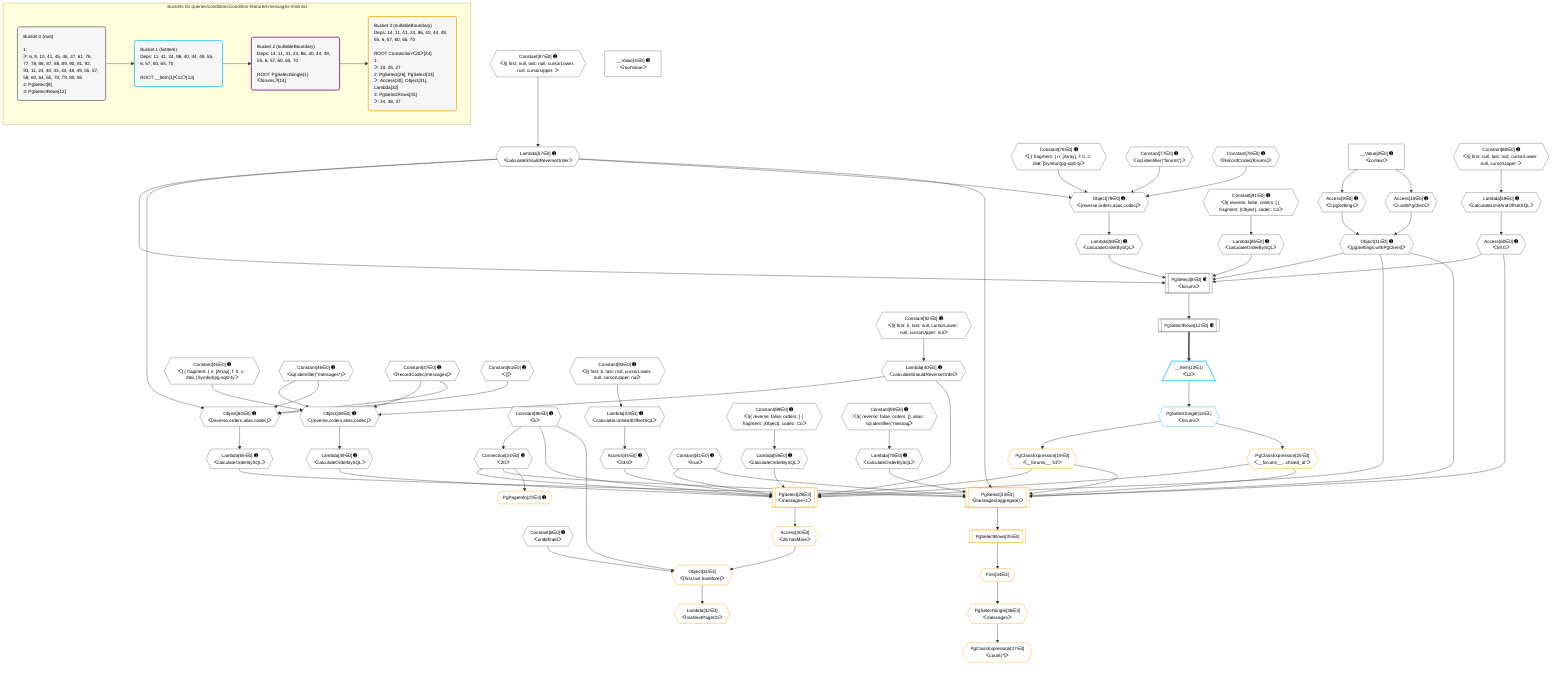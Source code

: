 %%{init: {'themeVariables': { 'fontSize': '12px'}}}%%
graph TD
    classDef path fill:#eee,stroke:#000,color:#000
    classDef plan fill:#fff,stroke-width:1px,color:#000
    classDef itemplan fill:#fff,stroke-width:2px,color:#000
    classDef unbatchedplan fill:#dff,stroke-width:1px,color:#000
    classDef sideeffectplan fill:#fcc,stroke-width:2px,color:#000
    classDef bucket fill:#f6f6f6,color:#000,stroke-width:2px,text-align:left


    %% plan dependencies
    PgSelect8[["PgSelect[8∈0] ➊<br />ᐸforumsᐳ"]]:::plan
    Object11{{"Object[11∈0] ➊<br />ᐸ{pgSettings,withPgClient}ᐳ"}}:::plan
    Lambda57{{"Lambda[57∈0] ➊<br />ᐸcalculateShouldReverseOrderᐳ"}}:::plan
    Access60{{"Access[60∈0] ➊<br />ᐸ59.0ᐳ"}}:::plan
    Lambda80{{"Lambda[80∈0] ➊<br />ᐸcalculateOrderBySQLᐳ"}}:::plan
    Lambda85{{"Lambda[85∈0] ➊<br />ᐸcalculateOrderBySQLᐳ"}}:::plan
    Object11 & Lambda57 & Access60 & Lambda80 & Lambda85 --> PgSelect8
    Object48{{"Object[48∈0] ➊<br />ᐸ{reverse,orders,alias,codec}ᐳ"}}:::plan
    Lambda40{{"Lambda[40∈0] ➊<br />ᐸcalculateShouldReverseOrderᐳ"}}:::plan
    Constant45{{"Constant[45∈0] ➊<br />ᐸ[ { fragment: { n: [Array], f: 0, c: 266, [Symbol(pg-sql2-tyᐳ"}}:::plan
    Constant46{{"Constant[46∈0] ➊<br />ᐸsql.identifier(”messages”)ᐳ"}}:::plan
    Constant47{{"Constant[47∈0] ➊<br />ᐸRecordCodec(messages)ᐳ"}}:::plan
    Lambda40 & Constant45 & Constant46 & Constant47 --> Object48
    Object64{{"Object[64∈0] ➊<br />ᐸ{reverse,orders,alias,codec}ᐳ"}}:::plan
    Constant61{{"Constant[61∈0] ➊<br />ᐸ[]ᐳ"}}:::plan
    Lambda57 & Constant61 & Constant46 & Constant47 --> Object64
    Object79{{"Object[79∈0] ➊<br />ᐸ{reverse,orders,alias,codec}ᐳ"}}:::plan
    Constant76{{"Constant[76∈0] ➊<br />ᐸ[ { fragment: { n: [Array], f: 0, c: 266, [Symbol(pg-sql2-tyᐳ"}}:::plan
    Constant77{{"Constant[77∈0] ➊<br />ᐸsql.identifier(”forums”)ᐳ"}}:::plan
    Constant78{{"Constant[78∈0] ➊<br />ᐸRecordCodec(forums)ᐳ"}}:::plan
    Lambda57 & Constant76 & Constant77 & Constant78 --> Object79
    Access9{{"Access[9∈0] ➊<br />ᐸ2.pgSettingsᐳ"}}:::plan
    Access10{{"Access[10∈0] ➊<br />ᐸ2.withPgClientᐳ"}}:::plan
    Access9 & Access10 --> Object11
    __Value2["__Value[2∈0] ➊<br />ᐸcontextᐳ"]:::plan
    __Value2 --> Access9
    __Value2 --> Access10
    PgSelectRows12[["PgSelectRows[12∈0] ➊"]]:::plan
    PgSelect8 --> PgSelectRows12
    Connection24{{"Connection[24∈0] ➊<br />ᐸ20ᐳ"}}:::plan
    Constant86{{"Constant[86∈0] ➊<br />ᐸ5ᐳ"}}:::plan
    Constant86 --> Connection24
    Constant92{{"Constant[92∈0] ➊<br />ᐸ§{ first: 5, last: null, cursorLower: null, cursorUpper: nulᐳ"}}:::plan
    Constant92 --> Lambda40
    Lambda43{{"Lambda[43∈0] ➊<br />ᐸcalculateLimitAndOffsetSQLᐳ"}}:::plan
    Constant93{{"Constant[93∈0] ➊<br />ᐸ§{ first: 5, last: null, cursorLower: null, cursorUpper: nulᐳ"}}:::plan
    Constant93 --> Lambda43
    Access44{{"Access[44∈0] ➊<br />ᐸ43.0ᐳ"}}:::plan
    Lambda43 --> Access44
    Lambda49{{"Lambda[49∈0] ➊<br />ᐸcalculateOrderBySQLᐳ"}}:::plan
    Object48 --> Lambda49
    Lambda55{{"Lambda[55∈0] ➊<br />ᐸcalculateOrderBySQLᐳ"}}:::plan
    Constant89{{"Constant[89∈0] ➊<br />ᐸ§{ reverse: false, orders: [ { fragment: [Object], codec: Coᐳ"}}:::plan
    Constant89 --> Lambda55
    Constant87{{"Constant[87∈0] ➊<br />ᐸ§{ first: null, last: null, cursorLower: null, cursorUpper: ᐳ"}}:::plan
    Constant87 --> Lambda57
    Lambda59{{"Lambda[59∈0] ➊<br />ᐸcalculateLimitAndOffsetSQLᐳ"}}:::plan
    Constant88{{"Constant[88∈0] ➊<br />ᐸ§{ first: null, last: null, cursorLower: null, cursorUpper: ᐳ"}}:::plan
    Constant88 --> Lambda59
    Lambda59 --> Access60
    Lambda65{{"Lambda[65∈0] ➊<br />ᐸcalculateOrderBySQLᐳ"}}:::plan
    Object64 --> Lambda65
    Lambda70{{"Lambda[70∈0] ➊<br />ᐸcalculateOrderBySQLᐳ"}}:::plan
    Constant90{{"Constant[90∈0] ➊<br />ᐸ§{ reverse: false, orders: [], alias: sql.identifier(”messagᐳ"}}:::plan
    Constant90 --> Lambda70
    Object79 --> Lambda80
    Constant91{{"Constant[91∈0] ➊<br />ᐸ§{ reverse: false, orders: [ { fragment: [Object], codec: Coᐳ"}}:::plan
    Constant91 --> Lambda85
    __Value4["__Value[4∈0] ➊<br />ᐸrootValueᐳ"]:::plan
    Constant6{{"Constant[6∈0] ➊<br />ᐸundefinedᐳ"}}:::plan
    Constant41{{"Constant[41∈0] ➊<br />ᐸtrueᐳ"}}:::plan
    __Item13[/"__Item[13∈1]<br />ᐸ12ᐳ"\]:::itemplan
    PgSelectRows12 ==> __Item13
    PgSelectSingle14{{"PgSelectSingle[14∈1]<br />ᐸforumsᐳ"}}:::plan
    __Item13 --> PgSelectSingle14
    PgSelect26[["PgSelect[26∈3]<br />ᐸmessages+1ᐳ"]]:::plan
    PgClassExpression19{{"PgClassExpression[19∈3]<br />ᐸ__forums__.”id”ᐳ"}}:::plan
    PgClassExpression25{{"PgClassExpression[25∈3]<br />ᐸ__forums__...chived_at”ᐳ"}}:::plan
    Object11 & PgClassExpression19 & Constant41 & PgClassExpression25 & Connection24 & Constant86 & Lambda40 & Access44 & Lambda49 & Lambda55 --> PgSelect26
    PgSelect33[["PgSelect[33∈3]<br />ᐸmessages(aggregate)ᐳ"]]:::plan
    Object11 & PgClassExpression19 & Constant41 & PgClassExpression25 & Connection24 & Lambda57 & Access60 & Lambda65 & Lambda70 --> PgSelect33
    Object31{{"Object[31∈3]<br />ᐸ{first,last,hasMore}ᐳ"}}:::plan
    Access30{{"Access[30∈3]<br />ᐸ26.hasMoreᐳ"}}:::plan
    Constant86 & Constant6 & Access30 --> Object31
    PgSelectSingle14 --> PgClassExpression19
    PgSelectSingle14 --> PgClassExpression25
    PgPageInfo27{{"PgPageInfo[27∈3] ➊"}}:::plan
    Connection24 --> PgPageInfo27
    PgSelect26 --> Access30
    Lambda32{{"Lambda[32∈3]<br />ᐸhasNextPageCbᐳ"}}:::plan
    Object31 --> Lambda32
    First34{{"First[34∈3]"}}:::plan
    PgSelectRows35[["PgSelectRows[35∈3]"]]:::plan
    PgSelectRows35 --> First34
    PgSelect33 --> PgSelectRows35
    PgSelectSingle36{{"PgSelectSingle[36∈3]<br />ᐸmessagesᐳ"}}:::plan
    First34 --> PgSelectSingle36
    PgClassExpression37{{"PgClassExpression[37∈3]<br />ᐸcount(*)ᐳ"}}:::plan
    PgSelectSingle36 --> PgClassExpression37

    %% define steps

    subgraph "Buckets for queries/conditions/condition-featured-messages-minimal"
    Bucket0("Bucket 0 (root)<br /><br />1: <br />ᐳ: 6, 9, 10, 41, 45, 46, 47, 61, 76, 77, 78, 86, 87, 88, 89, 90, 91, 92, 93, 11, 24, 40, 43, 44, 48, 49, 55, 57, 59, 60, 64, 65, 70, 79, 80, 85<br />2: PgSelect[8]<br />3: PgSelectRows[12]"):::bucket
    classDef bucket0 stroke:#696969
    class Bucket0,__Value2,__Value4,Constant6,PgSelect8,Access9,Access10,Object11,PgSelectRows12,Connection24,Lambda40,Constant41,Lambda43,Access44,Constant45,Constant46,Constant47,Object48,Lambda49,Lambda55,Lambda57,Lambda59,Access60,Constant61,Object64,Lambda65,Lambda70,Constant76,Constant77,Constant78,Object79,Lambda80,Lambda85,Constant86,Constant87,Constant88,Constant89,Constant90,Constant91,Constant92,Constant93 bucket0
    Bucket1("Bucket 1 (listItem)<br />Deps: 11, 41, 24, 86, 40, 44, 49, 55, 6, 57, 60, 65, 70<br /><br />ROOT __Item{1}ᐸ12ᐳ[13]"):::bucket
    classDef bucket1 stroke:#00bfff
    class Bucket1,__Item13,PgSelectSingle14 bucket1
    Bucket2("Bucket 2 (nullableBoundary)<br />Deps: 14, 11, 41, 24, 86, 40, 44, 49, 55, 6, 57, 60, 65, 70<br /><br />ROOT PgSelectSingle{1}ᐸforumsᐳ[14]"):::bucket
    classDef bucket2 stroke:#7f007f
    class Bucket2 bucket2
    Bucket3("Bucket 3 (nullableBoundary)<br />Deps: 14, 11, 41, 24, 86, 40, 44, 49, 55, 6, 57, 60, 65, 70<br /><br />ROOT Connectionᐸ20ᐳ[24]<br />1: <br />ᐳ: 19, 25, 27<br />2: PgSelect[26], PgSelect[33]<br />ᐳ: Access[30], Object[31], Lambda[32]<br />3: PgSelectRows[35]<br />ᐳ: 34, 36, 37"):::bucket
    classDef bucket3 stroke:#ffa500
    class Bucket3,PgClassExpression19,PgClassExpression25,PgSelect26,PgPageInfo27,Access30,Object31,Lambda32,PgSelect33,First34,PgSelectRows35,PgSelectSingle36,PgClassExpression37 bucket3
    Bucket0 --> Bucket1
    Bucket1 --> Bucket2
    Bucket2 --> Bucket3
    end